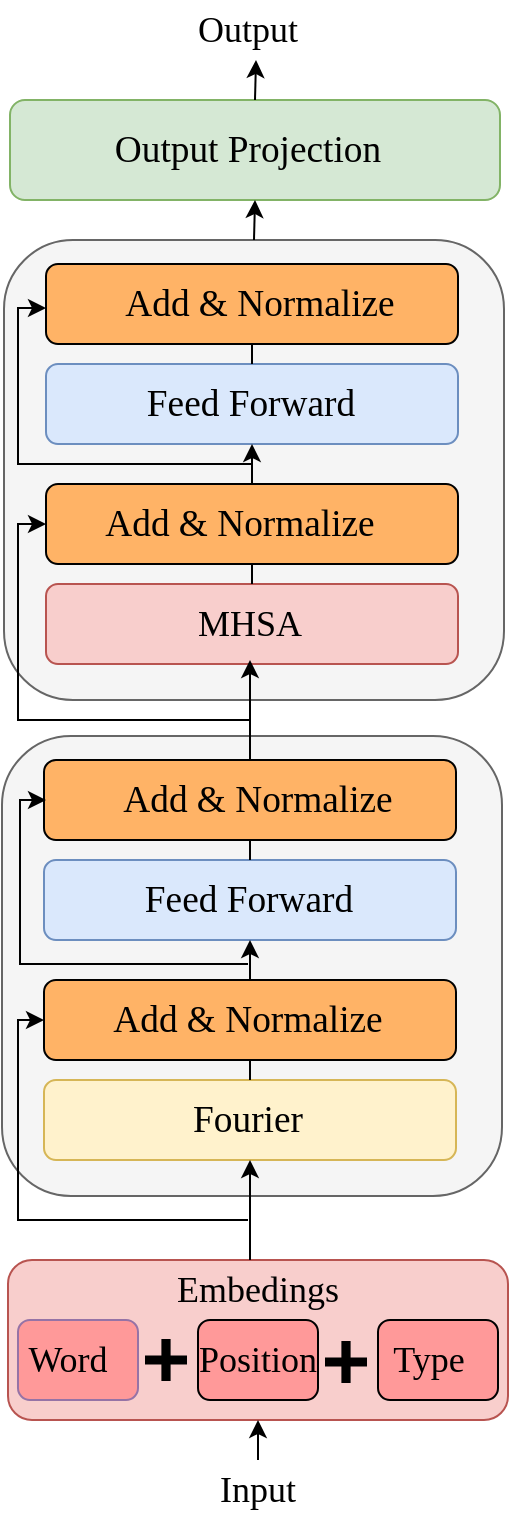 <mxfile version="26.0.16">
  <diagram name="第 1 页" id="OZodCYnjfzVSxdGQ9F1W">
    <mxGraphModel dx="1050" dy="1691" grid="1" gridSize="10" guides="1" tooltips="1" connect="1" arrows="1" fold="1" page="1" pageScale="1" pageWidth="827" pageHeight="1169" math="0" shadow="0">
      <root>
        <mxCell id="0" />
        <mxCell id="1" parent="0" />
        <mxCell id="BH4oJEIWNUZMl2tsmwMQ-1" value="&lt;font style=&quot;font-size: 18px;&quot; face=&quot;Times New Roman&quot;&gt;Input&lt;/font&gt;" style="text;html=1;align=center;verticalAlign=middle;whiteSpace=wrap;rounded=0;" vertex="1" parent="1">
          <mxGeometry x="370" y="340" width="60" height="30" as="geometry" />
        </mxCell>
        <mxCell id="BH4oJEIWNUZMl2tsmwMQ-2" value="" style="rounded=1;whiteSpace=wrap;html=1;fillColor=#f8cecc;strokeColor=#b85450;" vertex="1" parent="1">
          <mxGeometry x="275" y="240" width="250" height="80" as="geometry" />
        </mxCell>
        <mxCell id="BH4oJEIWNUZMl2tsmwMQ-3" value="&lt;font style=&quot;font-size: 18px;&quot; face=&quot;Times New Roman&quot;&gt;Embedings&lt;/font&gt;" style="text;html=1;align=center;verticalAlign=middle;whiteSpace=wrap;rounded=0;" vertex="1" parent="1">
          <mxGeometry x="370" y="240" width="60" height="30" as="geometry" />
        </mxCell>
        <mxCell id="BH4oJEIWNUZMl2tsmwMQ-4" value="" style="rounded=1;whiteSpace=wrap;html=1;fillColor=#FF9999;strokeColor=#9673a6;" vertex="1" parent="1">
          <mxGeometry x="280" y="270" width="60" height="40" as="geometry" />
        </mxCell>
        <mxCell id="BH4oJEIWNUZMl2tsmwMQ-5" value="&lt;font style=&quot;font-size: 18px;&quot; face=&quot;Times New Roman&quot;&gt;Word&lt;/font&gt;" style="text;html=1;align=center;verticalAlign=middle;whiteSpace=wrap;rounded=0;" vertex="1" parent="1">
          <mxGeometry x="275" y="275" width="60" height="30" as="geometry" />
        </mxCell>
        <mxCell id="BH4oJEIWNUZMl2tsmwMQ-6" value="" style="rounded=1;whiteSpace=wrap;html=1;fillColor=#FF9999;" vertex="1" parent="1">
          <mxGeometry x="370" y="270" width="60" height="40" as="geometry" />
        </mxCell>
        <mxCell id="BH4oJEIWNUZMl2tsmwMQ-7" value="" style="rounded=1;whiteSpace=wrap;html=1;fillColor=#FF9999;" vertex="1" parent="1">
          <mxGeometry x="460" y="270" width="60" height="40" as="geometry" />
        </mxCell>
        <mxCell id="BH4oJEIWNUZMl2tsmwMQ-8" value="&lt;font style=&quot;font-size: 18px;&quot; face=&quot;Times New Roman&quot;&gt;Position&lt;/font&gt;" style="text;html=1;align=center;verticalAlign=middle;whiteSpace=wrap;rounded=0;" vertex="1" parent="1">
          <mxGeometry x="370" y="275" width="60" height="30" as="geometry" />
        </mxCell>
        <mxCell id="BH4oJEIWNUZMl2tsmwMQ-9" value="&lt;font style=&quot;font-size: 18px;&quot; face=&quot;Times New Roman&quot;&gt;Type&lt;/font&gt;" style="text;html=1;align=center;verticalAlign=middle;whiteSpace=wrap;rounded=0;" vertex="1" parent="1">
          <mxGeometry x="458" y="275" width="55" height="30" as="geometry" />
        </mxCell>
        <mxCell id="BH4oJEIWNUZMl2tsmwMQ-12" value="&lt;div&gt;&lt;span style=&quot;font-size: 14pt; font-family: &amp;quot;Times New Roman&amp;quot;;&quot;&gt;Fourier&lt;/span&gt;&lt;/div&gt;" style="text;html=1;align=center;verticalAlign=middle;whiteSpace=wrap;rounded=0;" vertex="1" parent="1">
          <mxGeometry x="365" y="155" width="60" height="30" as="geometry" />
        </mxCell>
        <mxCell id="BH4oJEIWNUZMl2tsmwMQ-14" value="&lt;div&gt;&lt;span style=&quot;font-size: 14pt; font-family: &amp;quot;Times New Roman&amp;quot;;&quot;&gt;Add &amp;amp; Normalize&lt;/span&gt;&lt;/div&gt;" style="text;html=1;align=center;verticalAlign=middle;whiteSpace=wrap;rounded=0;" vertex="1" parent="1">
          <mxGeometry x="320" y="105" width="160" height="30" as="geometry" />
        </mxCell>
        <mxCell id="BH4oJEIWNUZMl2tsmwMQ-19" value="&lt;div&gt;&lt;span style=&quot;font-size: 14pt; font-family: &amp;quot;Times New Roman&amp;quot;;&quot;&gt;Feed Forward&lt;/span&gt;&lt;/div&gt;" style="text;html=1;align=center;verticalAlign=middle;whiteSpace=wrap;rounded=0;" vertex="1" parent="1">
          <mxGeometry x="342" y="45" width="116" height="30" as="geometry" />
        </mxCell>
        <mxCell id="BH4oJEIWNUZMl2tsmwMQ-20" value="" style="group" vertex="1" connectable="0" parent="1">
          <mxGeometry x="272" y="-22" width="250" height="230" as="geometry" />
        </mxCell>
        <mxCell id="BH4oJEIWNUZMl2tsmwMQ-10" value="" style="rounded=1;whiteSpace=wrap;html=1;fillColor=#f5f5f5;fontColor=#333333;strokeColor=#666666;" vertex="1" parent="BH4oJEIWNUZMl2tsmwMQ-20">
          <mxGeometry width="250" height="230" as="geometry" />
        </mxCell>
        <mxCell id="BH4oJEIWNUZMl2tsmwMQ-11" value="" style="rounded=1;whiteSpace=wrap;html=1;fillColor=#fff2cc;strokeColor=#d6b656;" vertex="1" parent="BH4oJEIWNUZMl2tsmwMQ-20">
          <mxGeometry x="21" y="172" width="206" height="40" as="geometry" />
        </mxCell>
        <mxCell id="BH4oJEIWNUZMl2tsmwMQ-13" value="" style="rounded=1;whiteSpace=wrap;html=1;fillColor=#FFB366;" vertex="1" parent="BH4oJEIWNUZMl2tsmwMQ-20">
          <mxGeometry x="21" y="122" width="206" height="40" as="geometry" />
        </mxCell>
        <mxCell id="BH4oJEIWNUZMl2tsmwMQ-16" value="" style="rounded=1;whiteSpace=wrap;html=1;fillColor=#dae8fc;strokeColor=#6c8ebf;" vertex="1" parent="BH4oJEIWNUZMl2tsmwMQ-20">
          <mxGeometry x="21" y="62" width="206" height="40" as="geometry" />
        </mxCell>
        <mxCell id="BH4oJEIWNUZMl2tsmwMQ-17" value="" style="rounded=1;whiteSpace=wrap;html=1;fillColor=#FFB366;" vertex="1" parent="BH4oJEIWNUZMl2tsmwMQ-20">
          <mxGeometry x="21" y="12" width="206" height="40" as="geometry" />
        </mxCell>
        <mxCell id="BH4oJEIWNUZMl2tsmwMQ-18" value="&lt;div&gt;&lt;span style=&quot;font-size: 14pt; font-family: &amp;quot;Times New Roman&amp;quot;;&quot;&gt;Add &amp;amp; Normalize&lt;/span&gt;&lt;/div&gt;" style="text;html=1;align=center;verticalAlign=middle;whiteSpace=wrap;rounded=0;" vertex="1" parent="BH4oJEIWNUZMl2tsmwMQ-20">
          <mxGeometry x="48" y="17" width="160" height="30" as="geometry" />
        </mxCell>
        <mxCell id="BH4oJEIWNUZMl2tsmwMQ-29" value="&lt;div&gt;&lt;span style=&quot;font-size: 14pt; font-family: &amp;quot;Times New Roman&amp;quot;;&quot;&gt;Add &amp;amp; Normalize&lt;/span&gt;&lt;/div&gt;" style="text;html=1;align=center;verticalAlign=middle;whiteSpace=wrap;rounded=0;" vertex="1" parent="BH4oJEIWNUZMl2tsmwMQ-20">
          <mxGeometry x="43" y="127" width="160" height="30" as="geometry" />
        </mxCell>
        <mxCell id="BH4oJEIWNUZMl2tsmwMQ-31" value="&lt;div&gt;&lt;span style=&quot;font-size: 14pt; font-family: &amp;quot;Times New Roman&amp;quot;;&quot;&gt;Feed Forward&lt;/span&gt;&lt;/div&gt;" style="text;html=1;align=center;verticalAlign=middle;whiteSpace=wrap;rounded=0;" vertex="1" parent="BH4oJEIWNUZMl2tsmwMQ-20">
          <mxGeometry x="64.5" y="67" width="117" height="30" as="geometry" />
        </mxCell>
        <mxCell id="BH4oJEIWNUZMl2tsmwMQ-45" value="" style="endArrow=none;html=1;rounded=0;exitX=0.5;exitY=0;exitDx=0;exitDy=0;entryX=0.5;entryY=1;entryDx=0;entryDy=0;" edge="1" parent="BH4oJEIWNUZMl2tsmwMQ-20" source="BH4oJEIWNUZMl2tsmwMQ-11" target="BH4oJEIWNUZMl2tsmwMQ-13">
          <mxGeometry width="50" height="50" relative="1" as="geometry">
            <mxPoint x="158" y="212" as="sourcePoint" />
            <mxPoint x="208" y="162" as="targetPoint" />
          </mxGeometry>
        </mxCell>
        <mxCell id="BH4oJEIWNUZMl2tsmwMQ-30" value="&lt;div&gt;&lt;span style=&quot;font-size: 14pt; font-family: &amp;quot;Times New Roman&amp;quot;;&quot;&gt;Fourier&lt;/span&gt;&lt;/div&gt;" style="text;html=1;align=center;verticalAlign=middle;whiteSpace=wrap;rounded=0;" vertex="1" parent="BH4oJEIWNUZMl2tsmwMQ-20">
          <mxGeometry x="93" y="177" width="60" height="30" as="geometry" />
        </mxCell>
        <mxCell id="BH4oJEIWNUZMl2tsmwMQ-46" value="" style="endArrow=classic;html=1;rounded=0;exitX=0.5;exitY=0;exitDx=0;exitDy=0;entryX=0.5;entryY=1;entryDx=0;entryDy=0;" edge="1" parent="BH4oJEIWNUZMl2tsmwMQ-20" source="BH4oJEIWNUZMl2tsmwMQ-13" target="BH4oJEIWNUZMl2tsmwMQ-16">
          <mxGeometry width="50" height="50" relative="1" as="geometry">
            <mxPoint x="158" y="212" as="sourcePoint" />
            <mxPoint x="208" y="162" as="targetPoint" />
          </mxGeometry>
        </mxCell>
        <mxCell id="BH4oJEIWNUZMl2tsmwMQ-48" value="" style="endArrow=none;html=1;rounded=0;exitX=0.5;exitY=0;exitDx=0;exitDy=0;entryX=0.5;entryY=1;entryDx=0;entryDy=0;" edge="1" parent="BH4oJEIWNUZMl2tsmwMQ-20" source="BH4oJEIWNUZMl2tsmwMQ-16" target="BH4oJEIWNUZMl2tsmwMQ-17">
          <mxGeometry width="50" height="50" relative="1" as="geometry">
            <mxPoint x="158" y="212" as="sourcePoint" />
            <mxPoint x="208" y="162" as="targetPoint" />
          </mxGeometry>
        </mxCell>
        <mxCell id="BH4oJEIWNUZMl2tsmwMQ-21" value="" style="group" vertex="1" connectable="0" parent="1">
          <mxGeometry x="273" y="-270" width="250" height="230" as="geometry" />
        </mxCell>
        <mxCell id="BH4oJEIWNUZMl2tsmwMQ-22" value="" style="rounded=1;whiteSpace=wrap;html=1;fillColor=#f5f5f5;fontColor=#333333;strokeColor=#666666;" vertex="1" parent="BH4oJEIWNUZMl2tsmwMQ-21">
          <mxGeometry width="250" height="230" as="geometry" />
        </mxCell>
        <mxCell id="BH4oJEIWNUZMl2tsmwMQ-23" value="" style="rounded=1;whiteSpace=wrap;html=1;fillColor=#f8cecc;strokeColor=#b85450;" vertex="1" parent="BH4oJEIWNUZMl2tsmwMQ-21">
          <mxGeometry x="21" y="172" width="206" height="40" as="geometry" />
        </mxCell>
        <mxCell id="BH4oJEIWNUZMl2tsmwMQ-24" value="" style="rounded=1;whiteSpace=wrap;html=1;fillColor=#FFB366;" vertex="1" parent="BH4oJEIWNUZMl2tsmwMQ-21">
          <mxGeometry x="21" y="122" width="206" height="40" as="geometry" />
        </mxCell>
        <mxCell id="BH4oJEIWNUZMl2tsmwMQ-25" value="" style="rounded=1;whiteSpace=wrap;html=1;fillColor=#dae8fc;strokeColor=#6c8ebf;" vertex="1" parent="BH4oJEIWNUZMl2tsmwMQ-21">
          <mxGeometry x="21" y="62" width="206" height="40" as="geometry" />
        </mxCell>
        <mxCell id="BH4oJEIWNUZMl2tsmwMQ-26" value="" style="rounded=1;whiteSpace=wrap;html=1;fillColor=#FFB366;" vertex="1" parent="BH4oJEIWNUZMl2tsmwMQ-21">
          <mxGeometry x="21" y="12" width="206" height="40" as="geometry" />
        </mxCell>
        <mxCell id="BH4oJEIWNUZMl2tsmwMQ-27" value="&lt;div&gt;&lt;span style=&quot;font-size: 14pt; font-family: &amp;quot;Times New Roman&amp;quot;;&quot;&gt;Add &amp;amp; Normalize&lt;/span&gt;&lt;/div&gt;" style="text;html=1;align=center;verticalAlign=middle;whiteSpace=wrap;rounded=0;" vertex="1" parent="BH4oJEIWNUZMl2tsmwMQ-21">
          <mxGeometry x="48" y="17" width="160" height="30" as="geometry" />
        </mxCell>
        <mxCell id="BH4oJEIWNUZMl2tsmwMQ-28" value="&lt;div&gt;&lt;span style=&quot;font-size: 14pt; font-family: &amp;quot;Times New Roman&amp;quot;;&quot;&gt;Add &amp;amp; Normalize&lt;/span&gt;&lt;/div&gt;" style="text;html=1;align=center;verticalAlign=middle;whiteSpace=wrap;rounded=0;" vertex="1" parent="BH4oJEIWNUZMl2tsmwMQ-21">
          <mxGeometry x="38" y="127" width="160" height="30" as="geometry" />
        </mxCell>
        <mxCell id="BH4oJEIWNUZMl2tsmwMQ-32" value="&lt;font style=&quot;font-size: 18px;&quot; face=&quot;Times New Roman&quot;&gt;MHSA&lt;/font&gt;" style="text;html=1;align=center;verticalAlign=middle;whiteSpace=wrap;rounded=0;" vertex="1" parent="BH4oJEIWNUZMl2tsmwMQ-21">
          <mxGeometry x="93" y="177" width="60" height="30" as="geometry" />
        </mxCell>
        <mxCell id="BH4oJEIWNUZMl2tsmwMQ-33" value="&lt;div&gt;&lt;span style=&quot;font-size: 14pt; font-family: &amp;quot;Times New Roman&amp;quot;;&quot;&gt;Feed Forward&lt;/span&gt;&lt;/div&gt;" style="text;html=1;align=center;verticalAlign=middle;whiteSpace=wrap;rounded=0;" vertex="1" parent="BH4oJEIWNUZMl2tsmwMQ-21">
          <mxGeometry x="64.5" y="67" width="117" height="30" as="geometry" />
        </mxCell>
        <mxCell id="BH4oJEIWNUZMl2tsmwMQ-50" value="" style="endArrow=none;html=1;rounded=0;exitX=0.5;exitY=0;exitDx=0;exitDy=0;entryX=0.5;entryY=1;entryDx=0;entryDy=0;" edge="1" parent="BH4oJEIWNUZMl2tsmwMQ-21" source="BH4oJEIWNUZMl2tsmwMQ-23" target="BH4oJEIWNUZMl2tsmwMQ-24">
          <mxGeometry width="50" height="50" relative="1" as="geometry">
            <mxPoint x="157" y="260" as="sourcePoint" />
            <mxPoint x="207" y="210" as="targetPoint" />
          </mxGeometry>
        </mxCell>
        <mxCell id="BH4oJEIWNUZMl2tsmwMQ-51" value="" style="endArrow=classic;html=1;rounded=0;exitX=0.5;exitY=0;exitDx=0;exitDy=0;entryX=0.5;entryY=1;entryDx=0;entryDy=0;" edge="1" parent="BH4oJEIWNUZMl2tsmwMQ-21" source="BH4oJEIWNUZMl2tsmwMQ-24" target="BH4oJEIWNUZMl2tsmwMQ-25">
          <mxGeometry width="50" height="50" relative="1" as="geometry">
            <mxPoint x="157" y="260" as="sourcePoint" />
            <mxPoint x="207" y="210" as="targetPoint" />
          </mxGeometry>
        </mxCell>
        <mxCell id="BH4oJEIWNUZMl2tsmwMQ-52" value="" style="endArrow=none;html=1;rounded=0;exitX=0.5;exitY=0;exitDx=0;exitDy=0;entryX=0.5;entryY=1;entryDx=0;entryDy=0;" edge="1" parent="BH4oJEIWNUZMl2tsmwMQ-21" source="BH4oJEIWNUZMl2tsmwMQ-25" target="BH4oJEIWNUZMl2tsmwMQ-26">
          <mxGeometry width="50" height="50" relative="1" as="geometry">
            <mxPoint x="157" y="260" as="sourcePoint" />
            <mxPoint x="207" y="210" as="targetPoint" />
          </mxGeometry>
        </mxCell>
        <mxCell id="BH4oJEIWNUZMl2tsmwMQ-35" value="" style="endArrow=classic;html=1;rounded=0;exitX=0.5;exitY=0;exitDx=0;exitDy=0;entryX=0.5;entryY=1;entryDx=0;entryDy=0;" edge="1" parent="1" source="BH4oJEIWNUZMl2tsmwMQ-1" target="BH4oJEIWNUZMl2tsmwMQ-2">
          <mxGeometry width="50" height="50" relative="1" as="geometry">
            <mxPoint x="525" y="380" as="sourcePoint" />
            <mxPoint x="575" y="330" as="targetPoint" />
          </mxGeometry>
        </mxCell>
        <mxCell id="BH4oJEIWNUZMl2tsmwMQ-36" value="" style="shape=cross;whiteSpace=wrap;html=1;fillColor=#000000;size=0.18;" vertex="1" parent="1">
          <mxGeometry x="344" y="280" width="20" height="20" as="geometry" />
        </mxCell>
        <mxCell id="BH4oJEIWNUZMl2tsmwMQ-40" value="" style="shape=cross;whiteSpace=wrap;html=1;fillColor=#000000;size=0.18;" vertex="1" parent="1">
          <mxGeometry x="434" y="281" width="20" height="20" as="geometry" />
        </mxCell>
        <mxCell id="BH4oJEIWNUZMl2tsmwMQ-41" value="" style="endArrow=classic;html=1;rounded=0;entryX=0.5;entryY=1;entryDx=0;entryDy=0;" edge="1" parent="1" target="BH4oJEIWNUZMl2tsmwMQ-11">
          <mxGeometry width="50" height="50" relative="1" as="geometry">
            <mxPoint x="396" y="240" as="sourcePoint" />
            <mxPoint x="480" y="140" as="targetPoint" />
          </mxGeometry>
        </mxCell>
        <mxCell id="BH4oJEIWNUZMl2tsmwMQ-49" value="" style="endArrow=classic;html=1;rounded=0;exitX=0.5;exitY=0;exitDx=0;exitDy=0;" edge="1" parent="1" source="BH4oJEIWNUZMl2tsmwMQ-17">
          <mxGeometry width="50" height="50" relative="1" as="geometry">
            <mxPoint x="430" y="90" as="sourcePoint" />
            <mxPoint x="396" y="-60" as="targetPoint" />
          </mxGeometry>
        </mxCell>
        <mxCell id="BH4oJEIWNUZMl2tsmwMQ-53" value="" style="endArrow=classic;html=1;rounded=0;entryX=0;entryY=0.5;entryDx=0;entryDy=0;" edge="1" parent="1" target="BH4oJEIWNUZMl2tsmwMQ-13">
          <mxGeometry width="50" height="50" relative="1" as="geometry">
            <mxPoint x="395" y="220" as="sourcePoint" />
            <mxPoint x="485" y="40" as="targetPoint" />
            <Array as="points">
              <mxPoint x="280" y="220" />
              <mxPoint x="280" y="120" />
            </Array>
          </mxGeometry>
        </mxCell>
        <mxCell id="BH4oJEIWNUZMl2tsmwMQ-54" value="" style="endArrow=classic;html=1;rounded=0;" edge="1" parent="1">
          <mxGeometry width="50" height="50" relative="1" as="geometry">
            <mxPoint x="395" y="92" as="sourcePoint" />
            <mxPoint x="294" y="10" as="targetPoint" />
            <Array as="points">
              <mxPoint x="281" y="92" />
              <mxPoint x="281" y="10" />
            </Array>
          </mxGeometry>
        </mxCell>
        <mxCell id="BH4oJEIWNUZMl2tsmwMQ-55" value="" style="endArrow=classic;html=1;rounded=0;entryX=0;entryY=0.5;entryDx=0;entryDy=0;" edge="1" parent="1" target="BH4oJEIWNUZMl2tsmwMQ-24">
          <mxGeometry width="50" height="50" relative="1" as="geometry">
            <mxPoint x="396" y="-30" as="sourcePoint" />
            <mxPoint x="290" y="-128" as="targetPoint" />
            <Array as="points">
              <mxPoint x="280" y="-30" />
              <mxPoint x="280" y="-128" />
            </Array>
          </mxGeometry>
        </mxCell>
        <mxCell id="BH4oJEIWNUZMl2tsmwMQ-56" value="" style="endArrow=classic;html=1;rounded=0;entryX=0;entryY=0.5;entryDx=0;entryDy=0;" edge="1" parent="1">
          <mxGeometry width="50" height="50" relative="1" as="geometry">
            <mxPoint x="397" y="-158" as="sourcePoint" />
            <mxPoint x="294" y="-236" as="targetPoint" />
            <Array as="points">
              <mxPoint x="280" y="-158" />
              <mxPoint x="280" y="-236" />
            </Array>
          </mxGeometry>
        </mxCell>
        <mxCell id="BH4oJEIWNUZMl2tsmwMQ-57" value="" style="rounded=1;whiteSpace=wrap;html=1;fillColor=#d5e8d4;strokeColor=#82b366;" vertex="1" parent="1">
          <mxGeometry x="276" y="-340" width="245" height="50" as="geometry" />
        </mxCell>
        <mxCell id="BH4oJEIWNUZMl2tsmwMQ-58" value="&lt;div&gt;&lt;span style=&quot;font-size: 14pt; font-family: &amp;quot;Times New Roman&amp;quot;;&quot;&gt;Output Projection&lt;/span&gt;&lt;/div&gt;" style="text;html=1;align=center;verticalAlign=middle;whiteSpace=wrap;rounded=0;" vertex="1" parent="1">
          <mxGeometry x="320" y="-330" width="150" height="30" as="geometry" />
        </mxCell>
        <mxCell id="BH4oJEIWNUZMl2tsmwMQ-59" value="" style="endArrow=classic;html=1;rounded=0;exitX=0.5;exitY=0;exitDx=0;exitDy=0;entryX=0.5;entryY=1;entryDx=0;entryDy=0;" edge="1" parent="1" source="BH4oJEIWNUZMl2tsmwMQ-22" target="BH4oJEIWNUZMl2tsmwMQ-57">
          <mxGeometry width="50" height="50" relative="1" as="geometry">
            <mxPoint x="430" y="-110" as="sourcePoint" />
            <mxPoint x="480" y="-160" as="targetPoint" />
          </mxGeometry>
        </mxCell>
        <mxCell id="BH4oJEIWNUZMl2tsmwMQ-60" value="" style="endArrow=classic;html=1;rounded=0;exitX=0.5;exitY=0;exitDx=0;exitDy=0;" edge="1" parent="1" source="BH4oJEIWNUZMl2tsmwMQ-57">
          <mxGeometry width="50" height="50" relative="1" as="geometry">
            <mxPoint x="430" y="-310" as="sourcePoint" />
            <mxPoint x="399" y="-360" as="targetPoint" />
          </mxGeometry>
        </mxCell>
        <mxCell id="BH4oJEIWNUZMl2tsmwMQ-61" value="&lt;font style=&quot;font-size: 18px;&quot; face=&quot;Times New Roman&quot;&gt;Output&lt;/font&gt;" style="text;html=1;align=center;verticalAlign=middle;whiteSpace=wrap;rounded=0;" vertex="1" parent="1">
          <mxGeometry x="365" y="-390" width="60" height="30" as="geometry" />
        </mxCell>
      </root>
    </mxGraphModel>
  </diagram>
</mxfile>
